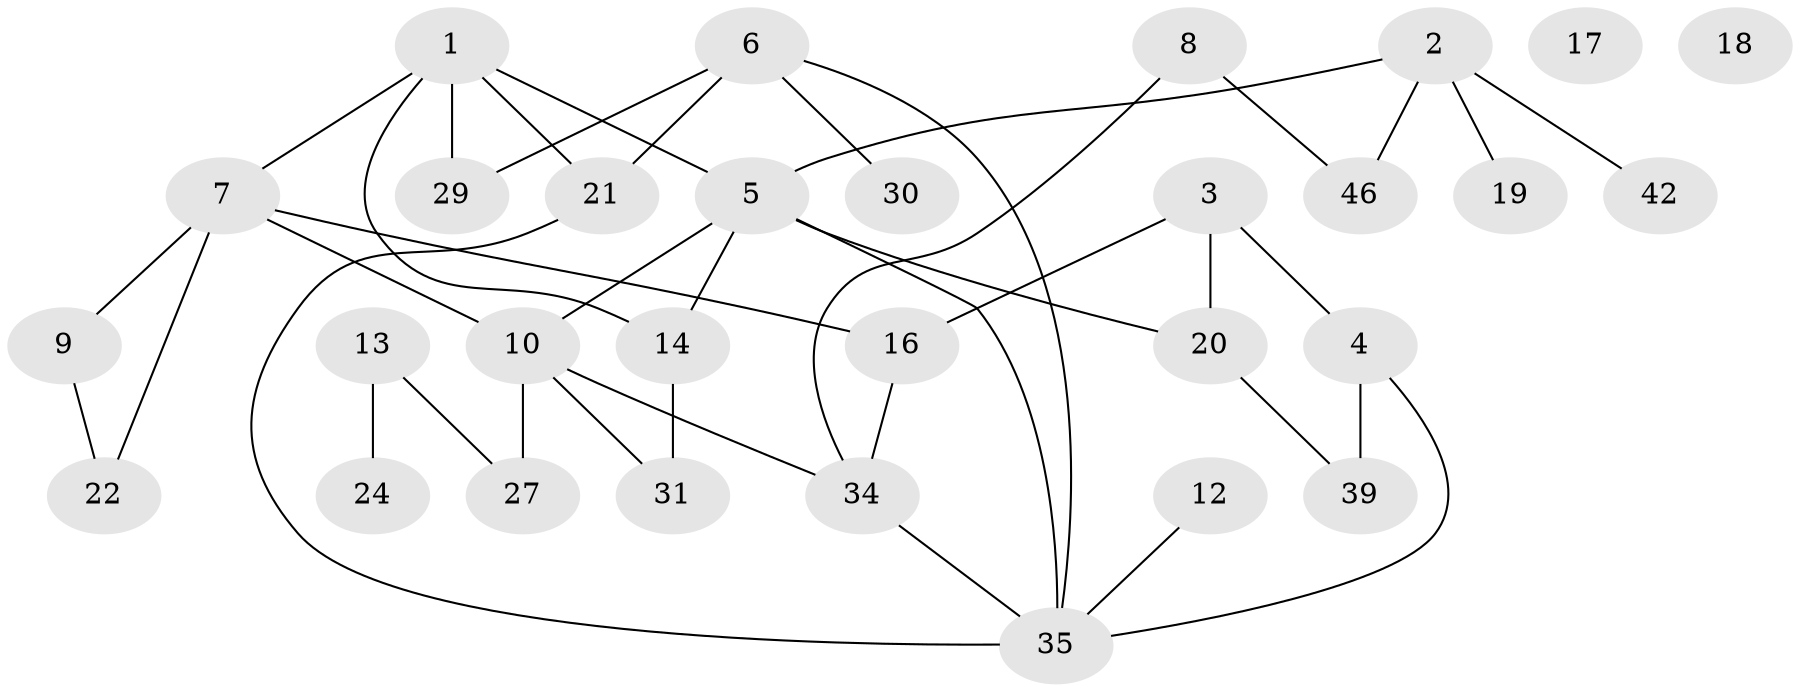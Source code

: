 // original degree distribution, {3: 0.32, 2: 0.28, 1: 0.2, 4: 0.14, 0: 0.04, 6: 0.02}
// Generated by graph-tools (version 1.1) at 2025/41/03/06/25 10:41:24]
// undirected, 30 vertices, 40 edges
graph export_dot {
graph [start="1"]
  node [color=gray90,style=filled];
  1 [super="+23"];
  2 [super="+41"];
  3;
  4 [super="+44"];
  5 [super="+48"];
  6 [super="+11"];
  7 [super="+36"];
  8 [super="+25"];
  9 [super="+38"];
  10 [super="+28"];
  12;
  13 [super="+15"];
  14 [super="+33"];
  16 [super="+32"];
  17;
  18;
  19;
  20 [super="+43"];
  21 [super="+37"];
  22;
  24 [super="+26"];
  27 [super="+47"];
  29 [super="+45"];
  30 [super="+40"];
  31;
  34 [super="+49"];
  35 [super="+50"];
  39;
  42;
  46;
  1 -- 29;
  1 -- 5;
  1 -- 21;
  1 -- 14;
  1 -- 7;
  2 -- 42;
  2 -- 5;
  2 -- 19;
  2 -- 46;
  3 -- 20;
  3 -- 16;
  3 -- 4;
  4 -- 35;
  4 -- 39;
  5 -- 35;
  5 -- 20;
  5 -- 10;
  5 -- 14;
  6 -- 35;
  6 -- 21;
  6 -- 29;
  6 -- 30;
  7 -- 22;
  7 -- 16;
  7 -- 9;
  7 -- 10;
  8 -- 46;
  8 -- 34;
  9 -- 22;
  10 -- 31;
  10 -- 34;
  10 -- 27;
  12 -- 35;
  13 -- 24;
  13 -- 27;
  14 -- 31;
  16 -- 34;
  20 -- 39;
  21 -- 35;
  34 -- 35;
}
